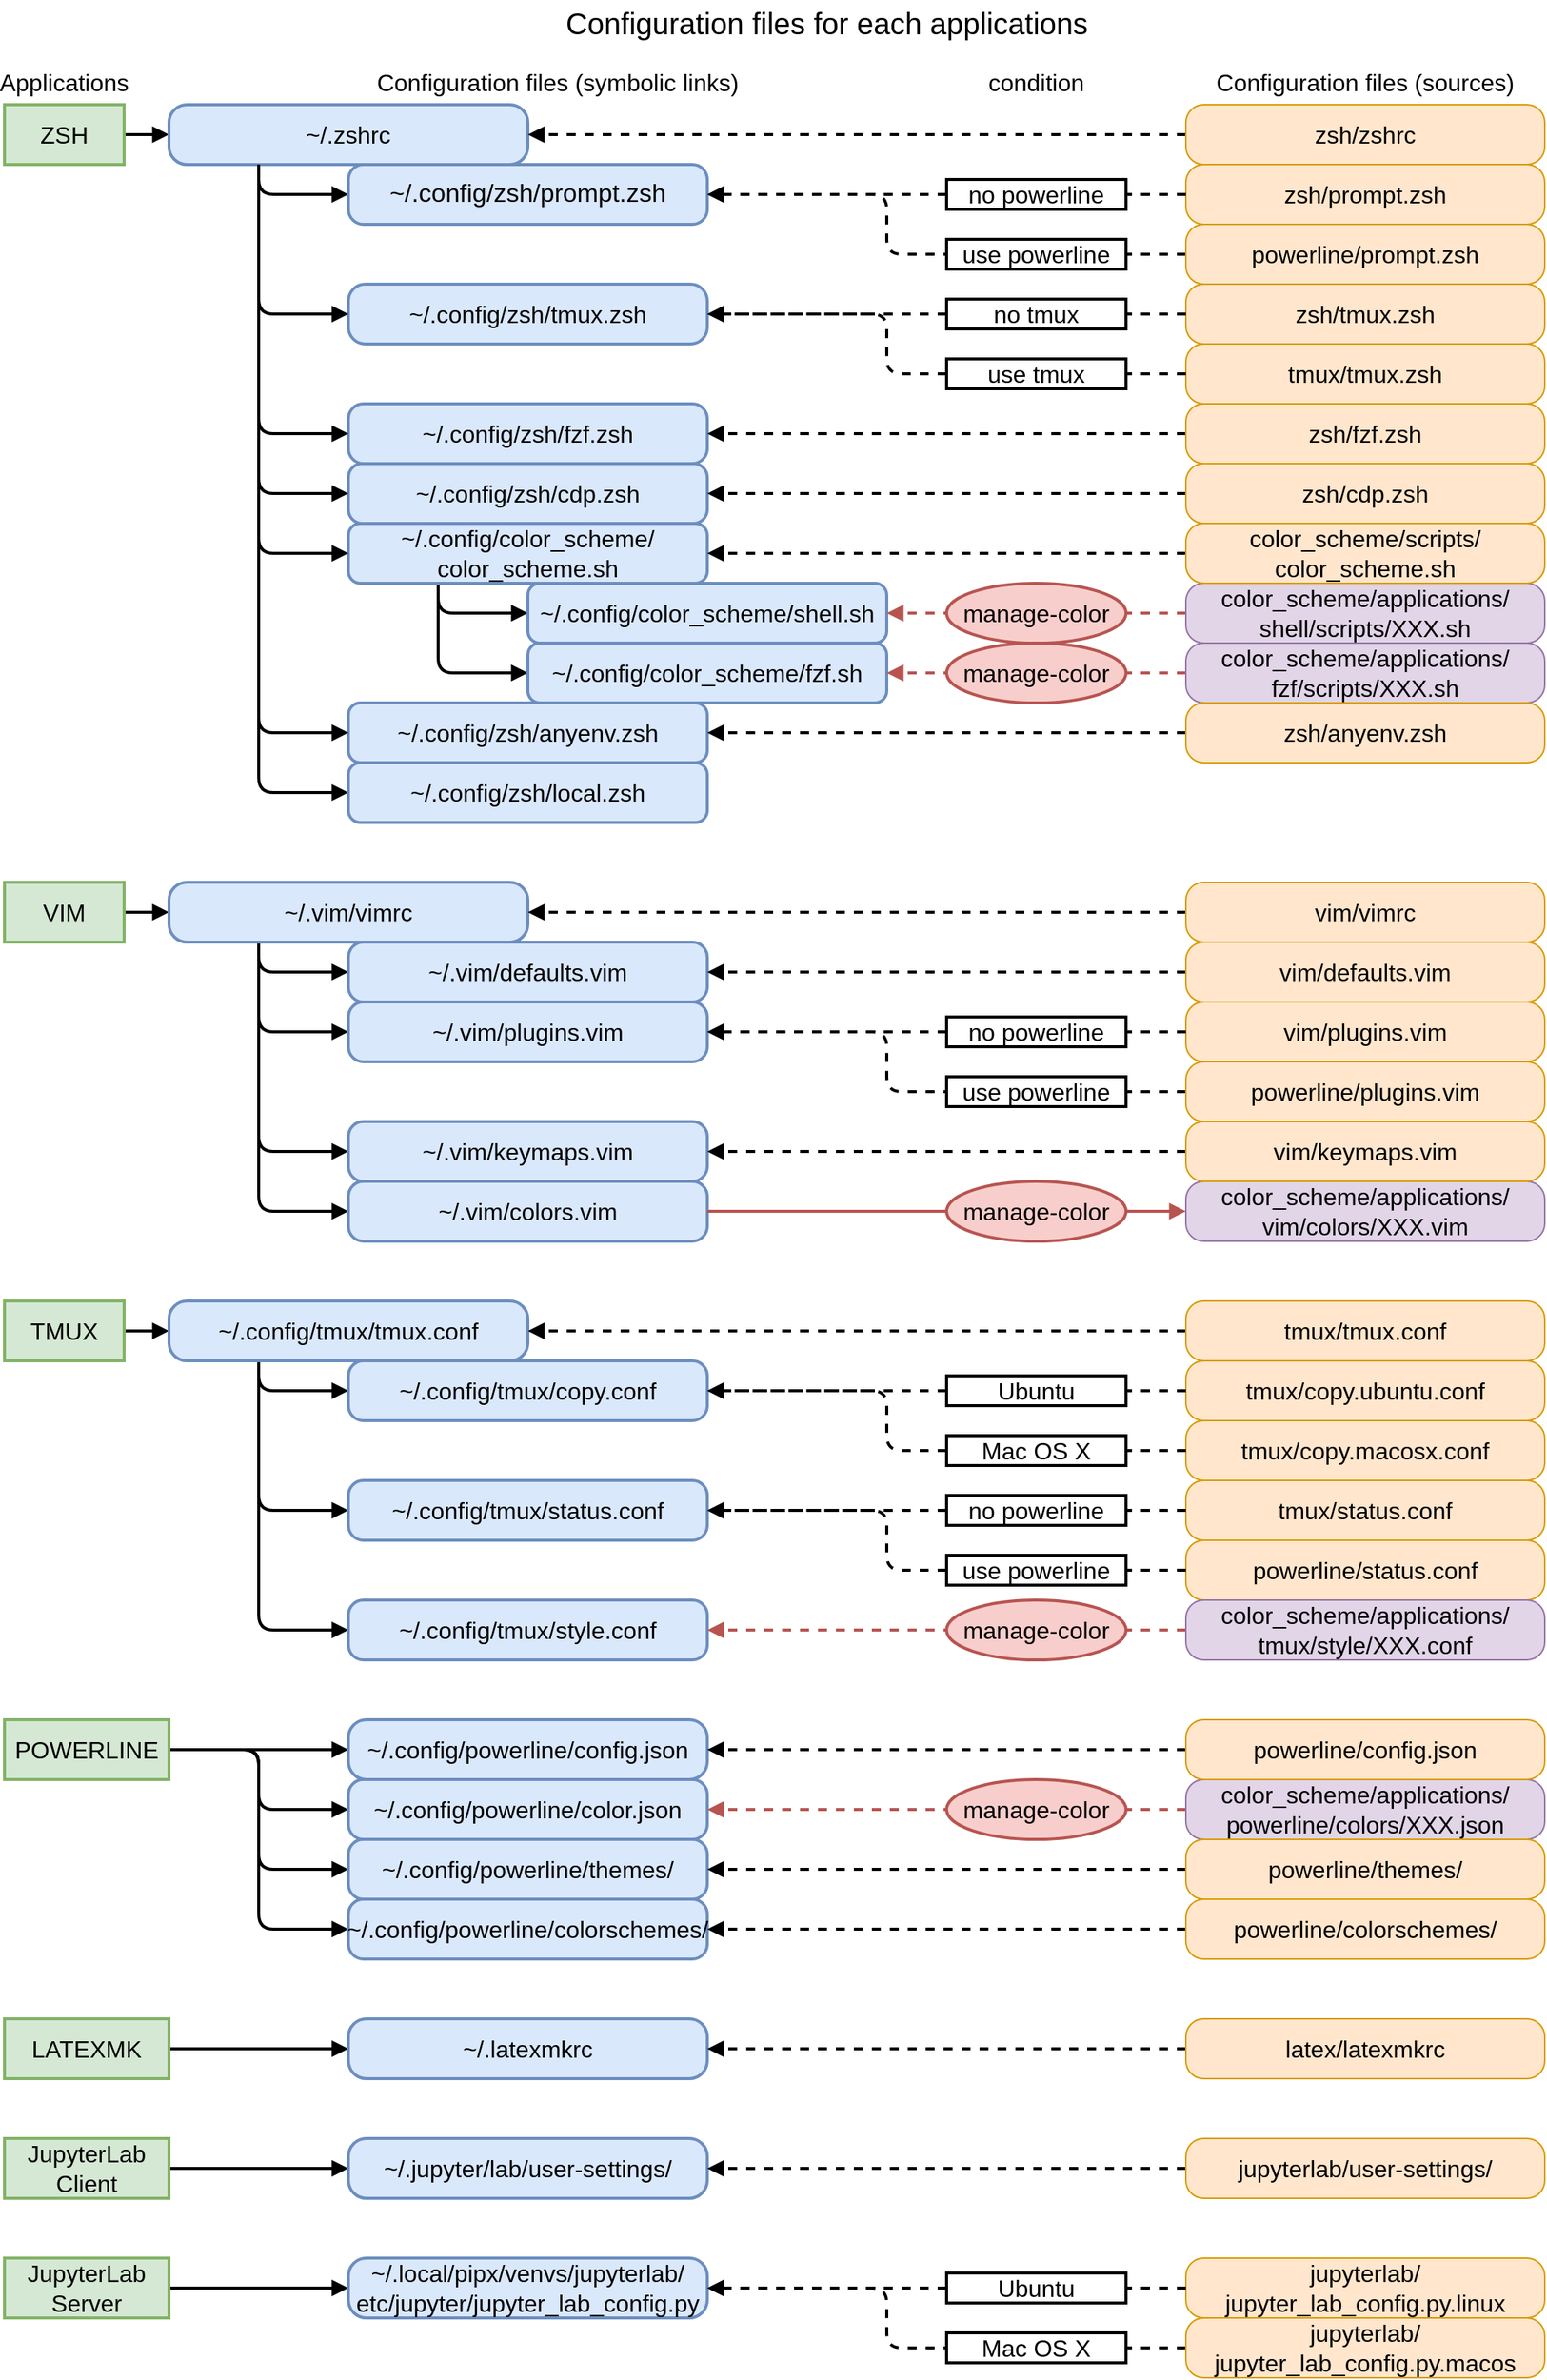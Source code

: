 <mxfile version="15.5.6" type="device"><diagram id="W8UUVqBCVU1PhLZmd4Tl" name="ページ1"><mxGraphModel dx="818" dy="563" grid="1" gridSize="10" guides="1" tooltips="1" connect="1" arrows="1" fold="1" page="1" pageScale="1" pageWidth="827" pageHeight="1169" math="0" shadow="0"><root><mxCell id="0"/><mxCell id="1" parent="0"/><mxCell id="Dofcgx1r0u2JZPhKdHxG-19" style="edgeStyle=orthogonalEdgeStyle;rounded=1;orthogonalLoop=1;jettySize=auto;html=1;exitX=1;exitY=0.5;exitDx=0;exitDy=0;entryX=0;entryY=0.5;entryDx=0;entryDy=0;endArrow=block;endFill=1;strokeWidth=2;" parent="1" source="Dofcgx1r0u2JZPhKdHxG-1" target="Dofcgx1r0u2JZPhKdHxG-2" edge="1"><mxGeometry relative="1" as="geometry"/></mxCell><mxCell id="Dofcgx1r0u2JZPhKdHxG-1" value="ZSH" style="rounded=0;whiteSpace=wrap;html=1;strokeWidth=2;fillColor=#d5e8d4;strokeColor=#82b366;fontSize=16;" parent="1" vertex="1"><mxGeometry x="10" y="80" width="80" height="40" as="geometry"/></mxCell><mxCell id="Dofcgx1r0u2JZPhKdHxG-11" style="edgeStyle=orthogonalEdgeStyle;rounded=1;orthogonalLoop=1;jettySize=auto;html=1;exitX=0.25;exitY=1;exitDx=0;exitDy=0;entryX=0;entryY=0.5;entryDx=0;entryDy=0;strokeWidth=2;endArrow=block;endFill=1;" parent="1" source="Dofcgx1r0u2JZPhKdHxG-2" target="Dofcgx1r0u2JZPhKdHxG-4" edge="1"><mxGeometry relative="1" as="geometry"/></mxCell><mxCell id="Dofcgx1r0u2JZPhKdHxG-137" style="edgeStyle=orthogonalEdgeStyle;rounded=1;orthogonalLoop=1;jettySize=auto;html=1;exitX=0.25;exitY=1;exitDx=0;exitDy=0;entryX=0;entryY=0.5;entryDx=0;entryDy=0;fontSize=16;endArrow=block;endFill=1;strokeWidth=2;" parent="1" source="Dofcgx1r0u2JZPhKdHxG-2" target="Dofcgx1r0u2JZPhKdHxG-136" edge="1"><mxGeometry relative="1" as="geometry"/></mxCell><mxCell id="Dofcgx1r0u2JZPhKdHxG-2" value="~/.zshrc" style="rounded=1;whiteSpace=wrap;html=1;arcSize=30;strokeWidth=2;fillColor=#dae8fc;strokeColor=#6c8ebf;fontSize=16;" parent="1" vertex="1"><mxGeometry x="120" y="80" width="240" height="40" as="geometry"/></mxCell><mxCell id="Dofcgx1r0u2JZPhKdHxG-3" value="Applications" style="text;html=1;strokeColor=none;fillColor=none;align=center;verticalAlign=middle;whiteSpace=wrap;rounded=0;fontSize=16;" parent="1" vertex="1"><mxGeometry x="10" y="50" width="80" height="30" as="geometry"/></mxCell><mxCell id="Dofcgx1r0u2JZPhKdHxG-4" value="~/.config/zsh/prompt.zsh" style="rounded=1;whiteSpace=wrap;html=1;arcSize=25;strokeWidth=2;fillColor=#dae8fc;strokeColor=#6c8ebf;fontSize=17;" parent="1" vertex="1"><mxGeometry x="240" y="120" width="240" height="40" as="geometry"/></mxCell><mxCell id="Dofcgx1r0u2JZPhKdHxG-5" value="~/.config/zsh/tmux.zsh" style="rounded=1;whiteSpace=wrap;html=1;arcSize=28;strokeWidth=2;fillColor=#dae8fc;strokeColor=#6c8ebf;fontSize=16;" parent="1" vertex="1"><mxGeometry x="240" y="200" width="240" height="40" as="geometry"/></mxCell><mxCell id="Dofcgx1r0u2JZPhKdHxG-6" value="~/.config/zsh/fzf.zsh" style="rounded=1;whiteSpace=wrap;html=1;arcSize=25;strokeWidth=2;fillColor=#dae8fc;strokeColor=#6c8ebf;fontSize=16;" parent="1" vertex="1"><mxGeometry x="240" y="280" width="240" height="40" as="geometry"/></mxCell><mxCell id="Dofcgx1r0u2JZPhKdHxG-7" value="~/.config/zsh/cdp.zsh" style="rounded=1;whiteSpace=wrap;html=1;arcSize=23;strokeWidth=2;fillColor=#dae8fc;strokeColor=#6c8ebf;fontSize=16;" parent="1" vertex="1"><mxGeometry x="240" y="320" width="240" height="40" as="geometry"/></mxCell><mxCell id="Dofcgx1r0u2JZPhKdHxG-8" value="~/.config/zsh/anyenv.zsh" style="rounded=1;whiteSpace=wrap;html=1;arcSize=20;strokeWidth=2;fillColor=#dae8fc;strokeColor=#6c8ebf;fontSize=16;" parent="1" vertex="1"><mxGeometry x="240" y="480" width="240" height="40" as="geometry"/></mxCell><mxCell id="Dofcgx1r0u2JZPhKdHxG-27" style="edgeStyle=orthogonalEdgeStyle;rounded=1;orthogonalLoop=1;jettySize=auto;html=1;exitX=0;exitY=0.5;exitDx=0;exitDy=0;entryX=1;entryY=0.5;entryDx=0;entryDy=0;fontSize=18;endArrow=block;endFill=1;strokeWidth=2;dashed=1;" parent="1" source="Dofcgx1r0u2JZPhKdHxG-9" target="Dofcgx1r0u2JZPhKdHxG-2" edge="1"><mxGeometry relative="1" as="geometry"/></mxCell><mxCell id="Dofcgx1r0u2JZPhKdHxG-9" value="zsh/zshrc" style="rounded=1;whiteSpace=wrap;html=1;arcSize=30;fillColor=#ffe6cc;strokeColor=#d79b00;fontSize=16;" parent="1" vertex="1"><mxGeometry x="800" y="80" width="240" height="40" as="geometry"/></mxCell><mxCell id="Dofcgx1r0u2JZPhKdHxG-24" style="edgeStyle=orthogonalEdgeStyle;rounded=1;orthogonalLoop=1;jettySize=auto;html=1;exitX=0.25;exitY=1;exitDx=0;exitDy=0;entryX=0;entryY=0.5;entryDx=0;entryDy=0;endArrow=block;endFill=1;strokeWidth=2;" parent="1" source="Dofcgx1r0u2JZPhKdHxG-10" target="Dofcgx1r0u2JZPhKdHxG-22" edge="1"><mxGeometry relative="1" as="geometry"/></mxCell><mxCell id="Dofcgx1r0u2JZPhKdHxG-25" style="edgeStyle=orthogonalEdgeStyle;rounded=1;orthogonalLoop=1;jettySize=auto;html=1;exitX=0.25;exitY=1;exitDx=0;exitDy=0;entryX=0;entryY=0.5;entryDx=0;entryDy=0;endArrow=block;endFill=1;strokeWidth=2;" parent="1" source="Dofcgx1r0u2JZPhKdHxG-10" target="Dofcgx1r0u2JZPhKdHxG-23" edge="1"><mxGeometry relative="1" as="geometry"/></mxCell><mxCell id="Dofcgx1r0u2JZPhKdHxG-10" value="~/.config/color_scheme/&lt;br&gt;color_scheme.sh" style="rounded=1;whiteSpace=wrap;html=1;arcSize=20;strokeWidth=2;fillColor=#dae8fc;strokeColor=#6c8ebf;fontSize=16;" parent="1" vertex="1"><mxGeometry x="240" y="360" width="240" height="40" as="geometry"/></mxCell><mxCell id="Dofcgx1r0u2JZPhKdHxG-12" style="edgeStyle=orthogonalEdgeStyle;rounded=1;orthogonalLoop=1;jettySize=auto;html=1;exitX=0.25;exitY=1;exitDx=0;exitDy=0;entryX=0;entryY=0.5;entryDx=0;entryDy=0;strokeWidth=2;endArrow=block;endFill=1;" parent="1" source="Dofcgx1r0u2JZPhKdHxG-2" target="Dofcgx1r0u2JZPhKdHxG-5" edge="1"><mxGeometry relative="1" as="geometry"><mxPoint x="250" y="130" as="sourcePoint"/><mxPoint x="330" y="150" as="targetPoint"/><Array as="points"><mxPoint x="180" y="220"/></Array></mxGeometry></mxCell><mxCell id="Dofcgx1r0u2JZPhKdHxG-13" style="edgeStyle=orthogonalEdgeStyle;rounded=1;orthogonalLoop=1;jettySize=auto;html=1;exitX=0.25;exitY=1;exitDx=0;exitDy=0;entryX=0;entryY=0.5;entryDx=0;entryDy=0;strokeWidth=2;endArrow=block;endFill=1;" parent="1" source="Dofcgx1r0u2JZPhKdHxG-2" target="Dofcgx1r0u2JZPhKdHxG-6" edge="1"><mxGeometry relative="1" as="geometry"><mxPoint x="250" y="130" as="sourcePoint"/><mxPoint x="330" y="190" as="targetPoint"/><Array as="points"><mxPoint x="180" y="300"/></Array></mxGeometry></mxCell><mxCell id="Dofcgx1r0u2JZPhKdHxG-14" style="edgeStyle=orthogonalEdgeStyle;rounded=1;orthogonalLoop=1;jettySize=auto;html=1;entryX=0;entryY=0.5;entryDx=0;entryDy=0;strokeWidth=2;endArrow=block;endFill=1;exitX=0.25;exitY=1;exitDx=0;exitDy=0;" parent="1" source="Dofcgx1r0u2JZPhKdHxG-2" target="Dofcgx1r0u2JZPhKdHxG-7" edge="1"><mxGeometry relative="1" as="geometry"><mxPoint x="200" y="120" as="sourcePoint"/><mxPoint x="330" y="230" as="targetPoint"/><Array as="points"><mxPoint x="180" y="340"/></Array></mxGeometry></mxCell><mxCell id="Dofcgx1r0u2JZPhKdHxG-15" style="edgeStyle=orthogonalEdgeStyle;rounded=1;orthogonalLoop=1;jettySize=auto;html=1;entryX=0;entryY=0.5;entryDx=0;entryDy=0;strokeWidth=2;endArrow=block;endFill=1;exitX=0.25;exitY=1;exitDx=0;exitDy=0;" parent="1" source="Dofcgx1r0u2JZPhKdHxG-2" target="Dofcgx1r0u2JZPhKdHxG-10" edge="1"><mxGeometry relative="1" as="geometry"><mxPoint x="250" y="130" as="sourcePoint"/><mxPoint x="330" y="270" as="targetPoint"/><Array as="points"><mxPoint x="180" y="380"/></Array></mxGeometry></mxCell><mxCell id="Dofcgx1r0u2JZPhKdHxG-16" style="edgeStyle=orthogonalEdgeStyle;rounded=1;orthogonalLoop=1;jettySize=auto;html=1;strokeWidth=2;endArrow=block;endFill=1;exitX=0.25;exitY=1;exitDx=0;exitDy=0;entryX=0;entryY=0.5;entryDx=0;entryDy=0;" parent="1" source="Dofcgx1r0u2JZPhKdHxG-2" target="Dofcgx1r0u2JZPhKdHxG-8" edge="1"><mxGeometry relative="1" as="geometry"><mxPoint x="250" y="130" as="sourcePoint"/><mxPoint x="300" y="340" as="targetPoint"/><Array as="points"><mxPoint x="180" y="500"/></Array></mxGeometry></mxCell><mxCell id="Dofcgx1r0u2JZPhKdHxG-20" value="Configuration files (symbolic links)" style="text;html=1;strokeColor=none;fillColor=none;align=center;verticalAlign=middle;whiteSpace=wrap;rounded=0;fontSize=16;" parent="1" vertex="1"><mxGeometry x="240" y="50" width="280" height="30" as="geometry"/></mxCell><mxCell id="Dofcgx1r0u2JZPhKdHxG-114" style="edgeStyle=orthogonalEdgeStyle;rounded=1;orthogonalLoop=1;jettySize=auto;html=1;exitX=1;exitY=0.5;exitDx=0;exitDy=0;entryX=0;entryY=0.5;entryDx=0;entryDy=0;fontSize=12;endArrow=block;endFill=1;strokeWidth=2;" parent="1" source="Dofcgx1r0u2JZPhKdHxG-21" target="Dofcgx1r0u2JZPhKdHxG-28" edge="1"><mxGeometry relative="1" as="geometry"/></mxCell><mxCell id="Dofcgx1r0u2JZPhKdHxG-21" value="VIM" style="rounded=0;whiteSpace=wrap;html=1;strokeWidth=2;fillColor=#d5e8d4;strokeColor=#82b366;fontSize=16;" parent="1" vertex="1"><mxGeometry x="10" y="600" width="80" height="40" as="geometry"/></mxCell><mxCell id="Dofcgx1r0u2JZPhKdHxG-22" value="~/.config/color_scheme/shell.sh" style="rounded=1;whiteSpace=wrap;html=1;arcSize=20;strokeWidth=2;fillColor=#dae8fc;strokeColor=#6c8ebf;fontSize=16;" parent="1" vertex="1"><mxGeometry x="360" y="400" width="240" height="40" as="geometry"/></mxCell><mxCell id="Dofcgx1r0u2JZPhKdHxG-23" value="~/.config/color_scheme/fzf.sh" style="rounded=1;whiteSpace=wrap;html=1;arcSize=20;strokeWidth=2;fillColor=#dae8fc;strokeColor=#6c8ebf;fontSize=16;" parent="1" vertex="1"><mxGeometry x="360" y="440" width="240" height="40" as="geometry"/></mxCell><mxCell id="Dofcgx1r0u2JZPhKdHxG-26" value="Configuration files for each applications" style="text;html=1;strokeColor=none;fillColor=none;align=center;verticalAlign=middle;whiteSpace=wrap;rounded=0;fontSize=20;" parent="1" vertex="1"><mxGeometry x="340" y="10" width="440" height="30" as="geometry"/></mxCell><mxCell id="Dofcgx1r0u2JZPhKdHxG-36" style="edgeStyle=orthogonalEdgeStyle;rounded=1;orthogonalLoop=1;jettySize=auto;html=1;exitX=0.25;exitY=1;exitDx=0;exitDy=0;entryX=0;entryY=0.5;entryDx=0;entryDy=0;fontSize=18;endArrow=block;endFill=1;strokeWidth=2;" parent="1" source="Dofcgx1r0u2JZPhKdHxG-28" target="Dofcgx1r0u2JZPhKdHxG-30" edge="1"><mxGeometry relative="1" as="geometry"/></mxCell><mxCell id="Dofcgx1r0u2JZPhKdHxG-37" style="edgeStyle=orthogonalEdgeStyle;rounded=1;orthogonalLoop=1;jettySize=auto;html=1;exitX=0.25;exitY=1;exitDx=0;exitDy=0;entryX=0;entryY=0.5;entryDx=0;entryDy=0;fontSize=18;endArrow=block;endFill=1;strokeWidth=2;" parent="1" source="Dofcgx1r0u2JZPhKdHxG-28" target="Dofcgx1r0u2JZPhKdHxG-31" edge="1"><mxGeometry relative="1" as="geometry"><Array as="points"><mxPoint x="180" y="700"/></Array></mxGeometry></mxCell><mxCell id="Dofcgx1r0u2JZPhKdHxG-38" style="edgeStyle=orthogonalEdgeStyle;rounded=1;orthogonalLoop=1;jettySize=auto;html=1;exitX=0.25;exitY=1;exitDx=0;exitDy=0;entryX=0;entryY=0.5;entryDx=0;entryDy=0;fontSize=18;endArrow=block;endFill=1;strokeWidth=2;" parent="1" source="Dofcgx1r0u2JZPhKdHxG-28" target="Dofcgx1r0u2JZPhKdHxG-32" edge="1"><mxGeometry relative="1" as="geometry"/></mxCell><mxCell id="Dofcgx1r0u2JZPhKdHxG-39" style="edgeStyle=orthogonalEdgeStyle;rounded=1;orthogonalLoop=1;jettySize=auto;html=1;exitX=0.25;exitY=1;exitDx=0;exitDy=0;entryX=0;entryY=0.5;entryDx=0;entryDy=0;fontSize=18;endArrow=block;endFill=1;strokeWidth=2;" parent="1" source="Dofcgx1r0u2JZPhKdHxG-28" target="Dofcgx1r0u2JZPhKdHxG-33" edge="1"><mxGeometry relative="1" as="geometry"/></mxCell><mxCell id="Dofcgx1r0u2JZPhKdHxG-28" value="~/.vim/vimrc" style="rounded=1;whiteSpace=wrap;html=1;arcSize=30;strokeWidth=2;fillColor=#dae8fc;strokeColor=#6c8ebf;fontSize=16;" parent="1" vertex="1"><mxGeometry x="120" y="600" width="240" height="40" as="geometry"/></mxCell><mxCell id="Dofcgx1r0u2JZPhKdHxG-30" value="~/.vim/defaults.vim" style="rounded=1;whiteSpace=wrap;html=1;arcSize=25;strokeWidth=2;fillColor=#dae8fc;strokeColor=#6c8ebf;fontSize=16;" parent="1" vertex="1"><mxGeometry x="240" y="640" width="240" height="40" as="geometry"/></mxCell><mxCell id="Dofcgx1r0u2JZPhKdHxG-31" value="~/.vim/plugins.vim" style="rounded=1;whiteSpace=wrap;html=1;arcSize=25;strokeWidth=2;fillColor=#dae8fc;strokeColor=#6c8ebf;fontSize=16;" parent="1" vertex="1"><mxGeometry x="240" y="680" width="240" height="40" as="geometry"/></mxCell><mxCell id="Dofcgx1r0u2JZPhKdHxG-32" value="~/.vim/keymaps.vim" style="rounded=1;whiteSpace=wrap;html=1;arcSize=25;strokeWidth=2;fillColor=#dae8fc;strokeColor=#6c8ebf;fontSize=16;" parent="1" vertex="1"><mxGeometry x="240" y="760" width="240" height="40" as="geometry"/></mxCell><mxCell id="Dofcgx1r0u2JZPhKdHxG-33" value="~/.vim/colors.vim" style="rounded=1;whiteSpace=wrap;html=1;arcSize=25;strokeWidth=2;fillColor=#dae8fc;strokeColor=#6c8ebf;fontSize=16;" parent="1" vertex="1"><mxGeometry x="240" y="800" width="240" height="40" as="geometry"/></mxCell><mxCell id="Dofcgx1r0u2JZPhKdHxG-67" style="edgeStyle=orthogonalEdgeStyle;rounded=1;orthogonalLoop=1;jettySize=auto;html=1;exitX=0;exitY=0.5;exitDx=0;exitDy=0;entryX=1;entryY=0.5;entryDx=0;entryDy=0;fontSize=12;endArrow=none;endFill=0;strokeWidth=2;fillColor=#f8cecc;strokeColor=#b85450;startArrow=block;startFill=1;" parent="1" source="Dofcgx1r0u2JZPhKdHxG-35" target="Dofcgx1r0u2JZPhKdHxG-33" edge="1"><mxGeometry relative="1" as="geometry"><mxPoint x="840" y="820" as="sourcePoint"/></mxGeometry></mxCell><mxCell id="Dofcgx1r0u2JZPhKdHxG-35" value="color_scheme/applications/&lt;br style=&quot;font-size: 16px;&quot;&gt;vim/colors/XXX.vim" style="rounded=1;whiteSpace=wrap;html=1;arcSize=30;fillColor=#e1d5e7;strokeColor=#9673a6;fontSize=16;" parent="1" vertex="1"><mxGeometry x="800" y="800" width="240" height="40" as="geometry"/></mxCell><mxCell id="Dofcgx1r0u2JZPhKdHxG-42" value="manage-color" style="ellipse;whiteSpace=wrap;html=1;fontSize=16;strokeWidth=2;fillColor=#f8cecc;strokeColor=#b85450;" parent="1" vertex="1"><mxGeometry x="640" y="800" width="120" height="40" as="geometry"/></mxCell><mxCell id="Dofcgx1r0u2JZPhKdHxG-63" style="edgeStyle=orthogonalEdgeStyle;rounded=1;orthogonalLoop=1;jettySize=auto;html=1;exitX=0;exitY=0.5;exitDx=0;exitDy=0;fontSize=12;endArrow=block;endFill=1;strokeWidth=2;dashed=1;fillColor=#f8cecc;strokeColor=#b85450;entryX=1;entryY=0.5;entryDx=0;entryDy=0;" parent="1" source="Dofcgx1r0u2JZPhKdHxG-43" target="Dofcgx1r0u2JZPhKdHxG-22" edge="1"><mxGeometry relative="1" as="geometry"><mxPoint x="620" y="440" as="targetPoint"/></mxGeometry></mxCell><mxCell id="Dofcgx1r0u2JZPhKdHxG-43" value="color_scheme/applications/&lt;br style=&quot;font-size: 16px;&quot;&gt;shell/scripts/XXX.sh" style="rounded=1;whiteSpace=wrap;html=1;arcSize=30;fillColor=#e1d5e7;strokeColor=#9673a6;fontSize=16;" parent="1" vertex="1"><mxGeometry x="800" y="400" width="240" height="40" as="geometry"/></mxCell><mxCell id="Dofcgx1r0u2JZPhKdHxG-64" style="edgeStyle=orthogonalEdgeStyle;rounded=1;orthogonalLoop=1;jettySize=auto;html=1;exitX=0;exitY=0.5;exitDx=0;exitDy=0;fontSize=12;endArrow=block;endFill=1;strokeWidth=2;dashed=1;fillColor=#f8cecc;strokeColor=#b85450;entryX=1;entryY=0.5;entryDx=0;entryDy=0;" parent="1" source="Dofcgx1r0u2JZPhKdHxG-44" target="Dofcgx1r0u2JZPhKdHxG-23" edge="1"><mxGeometry relative="1" as="geometry"><mxPoint x="610" y="470" as="targetPoint"/></mxGeometry></mxCell><mxCell id="Dofcgx1r0u2JZPhKdHxG-44" value="color_scheme/applications/&lt;br style=&quot;font-size: 16px;&quot;&gt;fzf/scripts/XXX.sh" style="rounded=1;whiteSpace=wrap;html=1;arcSize=30;fillColor=#e1d5e7;strokeColor=#9673a6;fontSize=16;" parent="1" vertex="1"><mxGeometry x="800" y="440" width="240" height="40" as="geometry"/></mxCell><mxCell id="Dofcgx1r0u2JZPhKdHxG-115" style="edgeStyle=orthogonalEdgeStyle;rounded=1;orthogonalLoop=1;jettySize=auto;html=1;exitX=1;exitY=0.5;exitDx=0;exitDy=0;entryX=0;entryY=0.5;entryDx=0;entryDy=0;fontSize=12;endArrow=block;endFill=1;strokeWidth=2;" parent="1" source="Dofcgx1r0u2JZPhKdHxG-45" target="Dofcgx1r0u2JZPhKdHxG-46" edge="1"><mxGeometry relative="1" as="geometry"/></mxCell><mxCell id="Dofcgx1r0u2JZPhKdHxG-45" value="TMUX" style="rounded=0;whiteSpace=wrap;html=1;strokeWidth=2;fillColor=#d5e8d4;strokeColor=#82b366;fontSize=16;" parent="1" vertex="1"><mxGeometry x="10" y="880" width="80" height="40" as="geometry"/></mxCell><mxCell id="Dofcgx1r0u2JZPhKdHxG-116" style="edgeStyle=orthogonalEdgeStyle;rounded=1;orthogonalLoop=1;jettySize=auto;html=1;exitX=0.25;exitY=1;exitDx=0;exitDy=0;entryX=0;entryY=0.5;entryDx=0;entryDy=0;fontSize=12;endArrow=block;endFill=1;strokeWidth=2;" parent="1" source="Dofcgx1r0u2JZPhKdHxG-46" target="Dofcgx1r0u2JZPhKdHxG-79" edge="1"><mxGeometry relative="1" as="geometry"/></mxCell><mxCell id="Dofcgx1r0u2JZPhKdHxG-117" style="edgeStyle=orthogonalEdgeStyle;rounded=1;orthogonalLoop=1;jettySize=auto;html=1;exitX=0.25;exitY=1;exitDx=0;exitDy=0;entryX=0;entryY=0.5;entryDx=0;entryDy=0;fontSize=12;endArrow=block;endFill=1;strokeWidth=2;" parent="1" source="Dofcgx1r0u2JZPhKdHxG-46" target="Dofcgx1r0u2JZPhKdHxG-80" edge="1"><mxGeometry relative="1" as="geometry"/></mxCell><mxCell id="Dofcgx1r0u2JZPhKdHxG-118" style="edgeStyle=orthogonalEdgeStyle;rounded=1;orthogonalLoop=1;jettySize=auto;html=1;exitX=0.25;exitY=1;exitDx=0;exitDy=0;entryX=0;entryY=0.5;entryDx=0;entryDy=0;fontSize=12;endArrow=block;endFill=1;strokeWidth=2;" parent="1" source="Dofcgx1r0u2JZPhKdHxG-46" target="Dofcgx1r0u2JZPhKdHxG-81" edge="1"><mxGeometry relative="1" as="geometry"/></mxCell><mxCell id="Dofcgx1r0u2JZPhKdHxG-46" value="~/.config/tmux/tmux.conf" style="rounded=1;whiteSpace=wrap;html=1;arcSize=30;strokeWidth=2;fillColor=#dae8fc;strokeColor=#6c8ebf;fontSize=16;" parent="1" vertex="1"><mxGeometry x="120" y="880" width="240" height="40" as="geometry"/></mxCell><mxCell id="Dofcgx1r0u2JZPhKdHxG-56" style="edgeStyle=orthogonalEdgeStyle;rounded=1;orthogonalLoop=1;jettySize=auto;html=1;exitX=0;exitY=0.5;exitDx=0;exitDy=0;entryX=1;entryY=0.5;entryDx=0;entryDy=0;fontSize=12;endArrow=block;endFill=1;strokeWidth=2;startArrow=none;dashed=1;" parent="1" source="Dofcgx1r0u2JZPhKdHxG-82" target="Dofcgx1r0u2JZPhKdHxG-4" edge="1"><mxGeometry relative="1" as="geometry"/></mxCell><mxCell id="Dofcgx1r0u2JZPhKdHxG-47" value="zsh/prompt.zsh" style="rounded=1;whiteSpace=wrap;html=1;arcSize=30;fillColor=#ffe6cc;strokeColor=#d79b00;fontSize=16;" parent="1" vertex="1"><mxGeometry x="800" y="120" width="240" height="40" as="geometry"/></mxCell><mxCell id="Dofcgx1r0u2JZPhKdHxG-57" style="edgeStyle=orthogonalEdgeStyle;rounded=1;orthogonalLoop=1;jettySize=auto;html=1;exitX=0;exitY=0.5;exitDx=0;exitDy=0;fontSize=12;endArrow=block;endFill=1;strokeWidth=2;dashed=1;startArrow=none;entryX=1;entryY=0.5;entryDx=0;entryDy=0;" parent="1" source="Dofcgx1r0u2JZPhKdHxG-48" target="Dofcgx1r0u2JZPhKdHxG-4" edge="1"><mxGeometry relative="1" as="geometry"><Array as="points"><mxPoint x="600" y="180"/><mxPoint x="600" y="140"/></Array></mxGeometry></mxCell><mxCell id="Dofcgx1r0u2JZPhKdHxG-48" value="powerline/prompt.zsh" style="rounded=1;whiteSpace=wrap;html=1;arcSize=30;fillColor=#ffe6cc;strokeColor=#d79b00;fontSize=16;" parent="1" vertex="1"><mxGeometry x="800" y="160" width="240" height="40" as="geometry"/></mxCell><mxCell id="Dofcgx1r0u2JZPhKdHxG-58" style="edgeStyle=orthogonalEdgeStyle;rounded=1;orthogonalLoop=1;jettySize=auto;html=1;exitX=0;exitY=0.5;exitDx=0;exitDy=0;entryX=1;entryY=0.5;entryDx=0;entryDy=0;fontSize=12;endArrow=block;endFill=1;strokeWidth=2;startArrow=none;dashed=1;" parent="1" source="Dofcgx1r0u2JZPhKdHxG-85" target="Dofcgx1r0u2JZPhKdHxG-5" edge="1"><mxGeometry relative="1" as="geometry"/></mxCell><mxCell id="Dofcgx1r0u2JZPhKdHxG-49" value="zsh/tmux.zsh" style="rounded=1;whiteSpace=wrap;html=1;arcSize=30;fillColor=#ffe6cc;strokeColor=#d79b00;fontSize=16;" parent="1" vertex="1"><mxGeometry x="800" y="200" width="240" height="40" as="geometry"/></mxCell><mxCell id="Dofcgx1r0u2JZPhKdHxG-59" style="edgeStyle=orthogonalEdgeStyle;rounded=1;orthogonalLoop=1;jettySize=auto;html=1;exitX=0;exitY=0.5;exitDx=0;exitDy=0;fontSize=12;endArrow=block;endFill=1;strokeWidth=2;startArrow=none;entryX=1;entryY=0.5;entryDx=0;entryDy=0;dashed=1;" parent="1" source="Dofcgx1r0u2JZPhKdHxG-87" target="Dofcgx1r0u2JZPhKdHxG-5" edge="1"><mxGeometry relative="1" as="geometry"><Array as="points"><mxPoint x="600" y="260"/><mxPoint x="600" y="220"/></Array></mxGeometry></mxCell><mxCell id="Dofcgx1r0u2JZPhKdHxG-50" value="tmux/tmux.zsh" style="rounded=1;whiteSpace=wrap;html=1;arcSize=30;fillColor=#ffe6cc;strokeColor=#d79b00;fontSize=16;" parent="1" vertex="1"><mxGeometry x="800" y="240" width="240" height="40" as="geometry"/></mxCell><mxCell id="Dofcgx1r0u2JZPhKdHxG-60" style="edgeStyle=orthogonalEdgeStyle;rounded=1;orthogonalLoop=1;jettySize=auto;html=1;exitX=0;exitY=0.5;exitDx=0;exitDy=0;entryX=1;entryY=0.5;entryDx=0;entryDy=0;fontSize=12;endArrow=block;endFill=1;strokeWidth=2;dashed=1;" parent="1" source="Dofcgx1r0u2JZPhKdHxG-51" target="Dofcgx1r0u2JZPhKdHxG-6" edge="1"><mxGeometry relative="1" as="geometry"/></mxCell><mxCell id="Dofcgx1r0u2JZPhKdHxG-51" value="zsh/fzf.zsh" style="rounded=1;whiteSpace=wrap;html=1;arcSize=30;fillColor=#ffe6cc;strokeColor=#d79b00;fontSize=16;" parent="1" vertex="1"><mxGeometry x="800" y="280" width="240" height="40" as="geometry"/></mxCell><mxCell id="Dofcgx1r0u2JZPhKdHxG-61" style="edgeStyle=orthogonalEdgeStyle;rounded=1;orthogonalLoop=1;jettySize=auto;html=1;exitX=0;exitY=0.5;exitDx=0;exitDy=0;entryX=1;entryY=0.5;entryDx=0;entryDy=0;fontSize=12;endArrow=block;endFill=1;strokeWidth=2;dashed=1;" parent="1" source="Dofcgx1r0u2JZPhKdHxG-54" target="Dofcgx1r0u2JZPhKdHxG-7" edge="1"><mxGeometry relative="1" as="geometry"/></mxCell><mxCell id="Dofcgx1r0u2JZPhKdHxG-54" value="zsh/cdp.zsh" style="rounded=1;whiteSpace=wrap;html=1;arcSize=30;fillColor=#ffe6cc;strokeColor=#d79b00;fontSize=16;" parent="1" vertex="1"><mxGeometry x="800" y="320" width="240" height="40" as="geometry"/></mxCell><mxCell id="Dofcgx1r0u2JZPhKdHxG-62" style="edgeStyle=orthogonalEdgeStyle;rounded=1;orthogonalLoop=1;jettySize=auto;html=1;exitX=0;exitY=0.5;exitDx=0;exitDy=0;fontSize=12;endArrow=block;endFill=1;strokeWidth=2;dashed=1;" parent="1" source="Dofcgx1r0u2JZPhKdHxG-55" target="Dofcgx1r0u2JZPhKdHxG-10" edge="1"><mxGeometry relative="1" as="geometry"/></mxCell><mxCell id="Dofcgx1r0u2JZPhKdHxG-55" value="color_scheme/scripts/&lt;br style=&quot;font-size: 16px;&quot;&gt;color_scheme.sh" style="rounded=1;whiteSpace=wrap;html=1;arcSize=30;fillColor=#ffe6cc;strokeColor=#d79b00;fontSize=16;" parent="1" vertex="1"><mxGeometry x="800" y="360" width="240" height="40" as="geometry"/></mxCell><mxCell id="Dofcgx1r0u2JZPhKdHxG-40" value="manage-color" style="ellipse;whiteSpace=wrap;html=1;fontSize=16;strokeWidth=2;fillColor=#f8cecc;strokeColor=#b85450;" parent="1" vertex="1"><mxGeometry x="640" y="400" width="120" height="40" as="geometry"/></mxCell><mxCell id="Dofcgx1r0u2JZPhKdHxG-41" value="manage-color" style="ellipse;whiteSpace=wrap;html=1;fontSize=16;strokeWidth=2;fillColor=#f8cecc;strokeColor=#b85450;" parent="1" vertex="1"><mxGeometry x="640" y="440" width="120" height="40" as="geometry"/></mxCell><mxCell id="Dofcgx1r0u2JZPhKdHxG-66" style="edgeStyle=orthogonalEdgeStyle;rounded=1;orthogonalLoop=1;jettySize=auto;html=1;exitX=0;exitY=0.5;exitDx=0;exitDy=0;entryX=1;entryY=0.5;entryDx=0;entryDy=0;fontSize=12;endArrow=block;endFill=1;strokeWidth=2;dashed=1;" parent="1" source="Dofcgx1r0u2JZPhKdHxG-65" target="Dofcgx1r0u2JZPhKdHxG-8" edge="1"><mxGeometry relative="1" as="geometry"/></mxCell><mxCell id="Dofcgx1r0u2JZPhKdHxG-65" value="zsh/anyenv.zsh" style="rounded=1;whiteSpace=wrap;html=1;arcSize=30;fillColor=#ffe6cc;strokeColor=#d79b00;fontSize=16;" parent="1" vertex="1"><mxGeometry x="800" y="480" width="240" height="40" as="geometry"/></mxCell><mxCell id="Dofcgx1r0u2JZPhKdHxG-74" style="edgeStyle=orthogonalEdgeStyle;rounded=1;orthogonalLoop=1;jettySize=auto;html=1;exitX=0;exitY=0.5;exitDx=0;exitDy=0;entryX=1;entryY=0.5;entryDx=0;entryDy=0;fontSize=12;endArrow=block;endFill=1;strokeWidth=2;dashed=1;" parent="1" source="Dofcgx1r0u2JZPhKdHxG-68" target="Dofcgx1r0u2JZPhKdHxG-30" edge="1"><mxGeometry relative="1" as="geometry"/></mxCell><mxCell id="Dofcgx1r0u2JZPhKdHxG-68" value="vim/defaults.vim" style="rounded=1;whiteSpace=wrap;html=1;arcSize=30;fillColor=#ffe6cc;strokeColor=#d79b00;fontSize=16;" parent="1" vertex="1"><mxGeometry x="800" y="640" width="240" height="40" as="geometry"/></mxCell><mxCell id="Dofcgx1r0u2JZPhKdHxG-73" style="edgeStyle=orthogonalEdgeStyle;rounded=1;orthogonalLoop=1;jettySize=auto;html=1;exitX=0;exitY=0.5;exitDx=0;exitDy=0;entryX=1;entryY=0.5;entryDx=0;entryDy=0;fontSize=12;endArrow=block;endFill=1;strokeWidth=2;dashed=1;" parent="1" source="Dofcgx1r0u2JZPhKdHxG-69" target="Dofcgx1r0u2JZPhKdHxG-28" edge="1"><mxGeometry relative="1" as="geometry"/></mxCell><mxCell id="Dofcgx1r0u2JZPhKdHxG-69" value="vim/vimrc" style="rounded=1;whiteSpace=wrap;html=1;arcSize=30;fillColor=#ffe6cc;strokeColor=#d79b00;fontSize=16;" parent="1" vertex="1"><mxGeometry x="800" y="600" width="240" height="40" as="geometry"/></mxCell><mxCell id="Dofcgx1r0u2JZPhKdHxG-75" style="edgeStyle=orthogonalEdgeStyle;rounded=1;orthogonalLoop=1;jettySize=auto;html=1;exitX=0;exitY=0.5;exitDx=0;exitDy=0;entryX=1;entryY=0.5;entryDx=0;entryDy=0;fontSize=12;endArrow=block;endFill=1;strokeWidth=2;startArrow=none;dashed=1;" parent="1" source="Dofcgx1r0u2JZPhKdHxG-89" target="Dofcgx1r0u2JZPhKdHxG-31" edge="1"><mxGeometry relative="1" as="geometry"/></mxCell><mxCell id="Dofcgx1r0u2JZPhKdHxG-70" value="vim/plugins.vim" style="rounded=1;whiteSpace=wrap;html=1;arcSize=30;fillColor=#ffe6cc;strokeColor=#d79b00;fontSize=16;" parent="1" vertex="1"><mxGeometry x="800" y="680" width="240" height="40" as="geometry"/></mxCell><mxCell id="Dofcgx1r0u2JZPhKdHxG-76" style="edgeStyle=orthogonalEdgeStyle;rounded=1;orthogonalLoop=1;jettySize=auto;html=1;exitX=0;exitY=0.5;exitDx=0;exitDy=0;fontSize=12;endArrow=block;endFill=1;strokeWidth=2;dashed=1;startArrow=none;entryX=1;entryY=0.5;entryDx=0;entryDy=0;" parent="1" source="Dofcgx1r0u2JZPhKdHxG-71" target="Dofcgx1r0u2JZPhKdHxG-31" edge="1"><mxGeometry relative="1" as="geometry"><Array as="points"><mxPoint x="600" y="740"/><mxPoint x="600" y="700"/></Array></mxGeometry></mxCell><mxCell id="Dofcgx1r0u2JZPhKdHxG-71" value="powerline/plugins.vim" style="rounded=1;whiteSpace=wrap;html=1;arcSize=30;fillColor=#ffe6cc;strokeColor=#d79b00;fontSize=16;" parent="1" vertex="1"><mxGeometry x="800" y="720" width="240" height="40" as="geometry"/></mxCell><mxCell id="Dofcgx1r0u2JZPhKdHxG-77" style="edgeStyle=orthogonalEdgeStyle;rounded=1;orthogonalLoop=1;jettySize=auto;html=1;exitX=0;exitY=0.5;exitDx=0;exitDy=0;entryX=1;entryY=0.5;entryDx=0;entryDy=0;fontSize=12;endArrow=block;endFill=1;strokeWidth=2;dashed=1;" parent="1" source="Dofcgx1r0u2JZPhKdHxG-72" target="Dofcgx1r0u2JZPhKdHxG-32" edge="1"><mxGeometry relative="1" as="geometry"/></mxCell><mxCell id="Dofcgx1r0u2JZPhKdHxG-72" value="vim/keymaps.vim" style="rounded=1;whiteSpace=wrap;html=1;arcSize=30;fillColor=#ffe6cc;strokeColor=#d79b00;fontSize=16;" parent="1" vertex="1"><mxGeometry x="800" y="760" width="240" height="40" as="geometry"/></mxCell><mxCell id="Dofcgx1r0u2JZPhKdHxG-79" value="~/.config/tmux/copy.conf" style="rounded=1;whiteSpace=wrap;html=1;arcSize=25;strokeWidth=2;fillColor=#dae8fc;strokeColor=#6c8ebf;fontSize=16;" parent="1" vertex="1"><mxGeometry x="240" y="920" width="240" height="40" as="geometry"/></mxCell><mxCell id="Dofcgx1r0u2JZPhKdHxG-80" value="~/.config/tmux/status.conf" style="rounded=1;whiteSpace=wrap;html=1;arcSize=25;strokeWidth=2;fillColor=#dae8fc;strokeColor=#6c8ebf;fontSize=16;" parent="1" vertex="1"><mxGeometry x="240" y="1000" width="240" height="40" as="geometry"/></mxCell><mxCell id="Dofcgx1r0u2JZPhKdHxG-81" value="~/.config/tmux/style.conf" style="rounded=1;whiteSpace=wrap;html=1;arcSize=25;strokeWidth=2;fillColor=#dae8fc;strokeColor=#6c8ebf;fontSize=16;" parent="1" vertex="1"><mxGeometry x="240" y="1080" width="240" height="40" as="geometry"/></mxCell><mxCell id="Dofcgx1r0u2JZPhKdHxG-82" value="no powerline" style="rounded=0;whiteSpace=wrap;html=1;fontSize=16;strokeWidth=2;" parent="1" vertex="1"><mxGeometry x="640" y="130" width="120" height="20" as="geometry"/></mxCell><mxCell id="Dofcgx1r0u2JZPhKdHxG-83" value="" style="edgeStyle=orthogonalEdgeStyle;rounded=1;orthogonalLoop=1;jettySize=auto;html=1;exitX=0;exitY=0.5;exitDx=0;exitDy=0;entryX=1;entryY=0.5;entryDx=0;entryDy=0;fontSize=12;endArrow=none;endFill=1;strokeWidth=2;dashed=1;" parent="1" source="Dofcgx1r0u2JZPhKdHxG-47" target="Dofcgx1r0u2JZPhKdHxG-82" edge="1"><mxGeometry relative="1" as="geometry"><mxPoint x="800" y="140" as="sourcePoint"/><mxPoint x="440" y="140" as="targetPoint"/></mxGeometry></mxCell><mxCell id="Dofcgx1r0u2JZPhKdHxG-85" value="no tmux" style="rounded=0;whiteSpace=wrap;html=1;fontSize=16;strokeWidth=2;" parent="1" vertex="1"><mxGeometry x="640" y="210" width="120" height="20" as="geometry"/></mxCell><mxCell id="Dofcgx1r0u2JZPhKdHxG-86" value="" style="edgeStyle=orthogonalEdgeStyle;rounded=1;orthogonalLoop=1;jettySize=auto;html=1;exitX=0;exitY=0.5;exitDx=0;exitDy=0;entryX=1;entryY=0.5;entryDx=0;entryDy=0;fontSize=12;endArrow=none;endFill=1;strokeWidth=2;dashed=1;" parent="1" source="Dofcgx1r0u2JZPhKdHxG-49" target="Dofcgx1r0u2JZPhKdHxG-85" edge="1"><mxGeometry relative="1" as="geometry"><mxPoint x="800" y="220" as="sourcePoint"/><mxPoint x="440" y="220" as="targetPoint"/></mxGeometry></mxCell><mxCell id="Dofcgx1r0u2JZPhKdHxG-87" value="use tmux" style="rounded=0;whiteSpace=wrap;html=1;fontSize=16;strokeWidth=2;" parent="1" vertex="1"><mxGeometry x="640" y="250" width="120" height="20" as="geometry"/></mxCell><mxCell id="Dofcgx1r0u2JZPhKdHxG-88" value="" style="edgeStyle=orthogonalEdgeStyle;rounded=1;orthogonalLoop=1;jettySize=auto;html=1;exitX=0;exitY=0.5;exitDx=0;exitDy=0;fontSize=12;endArrow=none;endFill=1;strokeWidth=2;dashed=1;" parent="1" source="Dofcgx1r0u2JZPhKdHxG-50" target="Dofcgx1r0u2JZPhKdHxG-87" edge="1"><mxGeometry relative="1" as="geometry"><mxPoint x="800" y="260" as="sourcePoint"/><mxPoint x="440" y="220" as="targetPoint"/></mxGeometry></mxCell><mxCell id="Dofcgx1r0u2JZPhKdHxG-89" value="no powerline" style="rounded=0;whiteSpace=wrap;html=1;fontSize=16;strokeWidth=2;" parent="1" vertex="1"><mxGeometry x="640" y="690" width="120" height="20" as="geometry"/></mxCell><mxCell id="Dofcgx1r0u2JZPhKdHxG-90" value="" style="edgeStyle=orthogonalEdgeStyle;rounded=1;orthogonalLoop=1;jettySize=auto;html=1;exitX=0;exitY=0.5;exitDx=0;exitDy=0;entryX=1;entryY=0.5;entryDx=0;entryDy=0;fontSize=12;endArrow=none;endFill=1;strokeWidth=2;dashed=1;" parent="1" source="Dofcgx1r0u2JZPhKdHxG-70" target="Dofcgx1r0u2JZPhKdHxG-89" edge="1"><mxGeometry relative="1" as="geometry"><mxPoint x="800" y="700" as="sourcePoint"/><mxPoint x="440" y="700" as="targetPoint"/></mxGeometry></mxCell><mxCell id="Dofcgx1r0u2JZPhKdHxG-98" style="edgeStyle=orthogonalEdgeStyle;rounded=1;orthogonalLoop=1;jettySize=auto;html=1;exitX=0;exitY=0.5;exitDx=0;exitDy=0;entryX=1;entryY=0.5;entryDx=0;entryDy=0;fontSize=16;endArrow=block;endFill=1;strokeWidth=2;dashed=1;" parent="1" source="Dofcgx1r0u2JZPhKdHxG-92" target="Dofcgx1r0u2JZPhKdHxG-46" edge="1"><mxGeometry relative="1" as="geometry"/></mxCell><mxCell id="Dofcgx1r0u2JZPhKdHxG-92" value="tmux/tmux.conf" style="rounded=1;whiteSpace=wrap;html=1;arcSize=30;fillColor=#ffe6cc;strokeColor=#d79b00;fontSize=16;" parent="1" vertex="1"><mxGeometry x="800" y="880" width="240" height="40" as="geometry"/></mxCell><mxCell id="Dofcgx1r0u2JZPhKdHxG-99" style="edgeStyle=orthogonalEdgeStyle;rounded=1;orthogonalLoop=1;jettySize=auto;html=1;exitX=0;exitY=0.5;exitDx=0;exitDy=0;fontSize=16;endArrow=block;endFill=1;strokeWidth=2;startArrow=none;dashed=1;" parent="1" source="Dofcgx1r0u2JZPhKdHxG-108" target="Dofcgx1r0u2JZPhKdHxG-79" edge="1"><mxGeometry relative="1" as="geometry"/></mxCell><mxCell id="Dofcgx1r0u2JZPhKdHxG-93" value="tmux/copy.ubuntu.conf" style="rounded=1;whiteSpace=wrap;html=1;arcSize=30;fillColor=#ffe6cc;strokeColor=#d79b00;fontSize=16;" parent="1" vertex="1"><mxGeometry x="800" y="920" width="240" height="40" as="geometry"/></mxCell><mxCell id="Dofcgx1r0u2JZPhKdHxG-100" style="edgeStyle=orthogonalEdgeStyle;rounded=1;orthogonalLoop=1;jettySize=auto;html=1;exitX=0;exitY=0.5;exitDx=0;exitDy=0;fontSize=16;endArrow=block;endFill=1;strokeWidth=2;startArrow=none;entryX=1;entryY=0.5;entryDx=0;entryDy=0;dashed=1;" parent="1" source="Dofcgx1r0u2JZPhKdHxG-110" target="Dofcgx1r0u2JZPhKdHxG-79" edge="1"><mxGeometry relative="1" as="geometry"><Array as="points"><mxPoint x="600" y="980"/><mxPoint x="600" y="940"/></Array></mxGeometry></mxCell><mxCell id="Dofcgx1r0u2JZPhKdHxG-94" value="tmux/copy.macosx.conf" style="rounded=1;whiteSpace=wrap;html=1;arcSize=30;fillColor=#ffe6cc;strokeColor=#d79b00;fontSize=16;" parent="1" vertex="1"><mxGeometry x="800" y="960" width="240" height="40" as="geometry"/></mxCell><mxCell id="Dofcgx1r0u2JZPhKdHxG-101" style="edgeStyle=orthogonalEdgeStyle;rounded=1;orthogonalLoop=1;jettySize=auto;html=1;exitX=0;exitY=0.5;exitDx=0;exitDy=0;entryX=1;entryY=0.5;entryDx=0;entryDy=0;fontSize=16;endArrow=block;endFill=1;strokeWidth=2;dashed=1;startArrow=none;" parent="1" source="Dofcgx1r0u2JZPhKdHxG-105" target="Dofcgx1r0u2JZPhKdHxG-80" edge="1"><mxGeometry relative="1" as="geometry"/></mxCell><mxCell id="Dofcgx1r0u2JZPhKdHxG-95" value="tmux/status.conf" style="rounded=1;whiteSpace=wrap;html=1;arcSize=30;fillColor=#ffe6cc;strokeColor=#d79b00;fontSize=16;" parent="1" vertex="1"><mxGeometry x="800" y="1000" width="240" height="40" as="geometry"/></mxCell><mxCell id="Dofcgx1r0u2JZPhKdHxG-102" style="edgeStyle=orthogonalEdgeStyle;rounded=1;orthogonalLoop=1;jettySize=auto;html=1;exitX=0;exitY=0.5;exitDx=0;exitDy=0;fontSize=16;endArrow=block;endFill=1;strokeWidth=2;startArrow=none;entryX=1;entryY=0.5;entryDx=0;entryDy=0;dashed=1;" parent="1" source="Dofcgx1r0u2JZPhKdHxG-106" target="Dofcgx1r0u2JZPhKdHxG-80" edge="1"><mxGeometry relative="1" as="geometry"><Array as="points"><mxPoint x="600" y="1060"/><mxPoint x="600" y="1020"/></Array></mxGeometry></mxCell><mxCell id="Dofcgx1r0u2JZPhKdHxG-96" value="powerline/status.conf" style="rounded=1;whiteSpace=wrap;html=1;arcSize=30;fillColor=#ffe6cc;strokeColor=#d79b00;fontSize=16;" parent="1" vertex="1"><mxGeometry x="800" y="1040" width="240" height="40" as="geometry"/></mxCell><mxCell id="Dofcgx1r0u2JZPhKdHxG-103" style="edgeStyle=orthogonalEdgeStyle;rounded=1;orthogonalLoop=1;jettySize=auto;html=1;exitX=0;exitY=0.5;exitDx=0;exitDy=0;entryX=1;entryY=0.5;entryDx=0;entryDy=0;fontSize=16;endArrow=block;endFill=1;strokeWidth=2;dashed=1;fillColor=#f8cecc;strokeColor=#b85450;" parent="1" source="Dofcgx1r0u2JZPhKdHxG-97" target="Dofcgx1r0u2JZPhKdHxG-81" edge="1"><mxGeometry relative="1" as="geometry"/></mxCell><mxCell id="Dofcgx1r0u2JZPhKdHxG-97" value="color_scheme/applications/&lt;br style=&quot;font-size: 16px;&quot;&gt;tmux/style/XXX.conf" style="rounded=1;whiteSpace=wrap;html=1;arcSize=30;fillColor=#e1d5e7;strokeColor=#9673a6;fontSize=16;" parent="1" vertex="1"><mxGeometry x="800" y="1080" width="240" height="40" as="geometry"/></mxCell><mxCell id="Dofcgx1r0u2JZPhKdHxG-104" value="manage-color" style="ellipse;whiteSpace=wrap;html=1;fontSize=16;strokeWidth=2;fillColor=#f8cecc;strokeColor=#b85450;" parent="1" vertex="1"><mxGeometry x="640" y="1080" width="120" height="40" as="geometry"/></mxCell><mxCell id="Dofcgx1r0u2JZPhKdHxG-106" value="use powerline" style="rounded=0;whiteSpace=wrap;html=1;fontSize=16;strokeWidth=2;" parent="1" vertex="1"><mxGeometry x="640" y="1050" width="120" height="20" as="geometry"/></mxCell><mxCell id="Dofcgx1r0u2JZPhKdHxG-107" value="" style="edgeStyle=orthogonalEdgeStyle;rounded=1;orthogonalLoop=1;jettySize=auto;html=1;exitX=0;exitY=0.5;exitDx=0;exitDy=0;fontSize=16;endArrow=none;endFill=1;strokeWidth=2;dashed=1;" parent="1" source="Dofcgx1r0u2JZPhKdHxG-96" target="Dofcgx1r0u2JZPhKdHxG-106" edge="1"><mxGeometry relative="1" as="geometry"><mxPoint x="800" y="1060" as="sourcePoint"/><mxPoint x="440" y="1020" as="targetPoint"/></mxGeometry></mxCell><mxCell id="Dofcgx1r0u2JZPhKdHxG-108" value="Ubuntu" style="rounded=0;whiteSpace=wrap;html=1;fontSize=16;strokeWidth=2;" parent="1" vertex="1"><mxGeometry x="640" y="930" width="120" height="20" as="geometry"/></mxCell><mxCell id="Dofcgx1r0u2JZPhKdHxG-109" value="" style="edgeStyle=orthogonalEdgeStyle;rounded=1;orthogonalLoop=1;jettySize=auto;html=1;exitX=0;exitY=0.5;exitDx=0;exitDy=0;fontSize=16;endArrow=none;endFill=1;strokeWidth=2;dashed=1;" parent="1" source="Dofcgx1r0u2JZPhKdHxG-93" target="Dofcgx1r0u2JZPhKdHxG-108" edge="1"><mxGeometry relative="1" as="geometry"><mxPoint x="800" y="940" as="sourcePoint"/><mxPoint x="440" y="940" as="targetPoint"/></mxGeometry></mxCell><mxCell id="Dofcgx1r0u2JZPhKdHxG-110" value="Mac OS X" style="rounded=0;whiteSpace=wrap;html=1;fontSize=16;strokeWidth=2;" parent="1" vertex="1"><mxGeometry x="640" y="970" width="120" height="20" as="geometry"/></mxCell><mxCell id="Dofcgx1r0u2JZPhKdHxG-111" value="" style="edgeStyle=orthogonalEdgeStyle;rounded=1;orthogonalLoop=1;jettySize=auto;html=1;exitX=0;exitY=0.5;exitDx=0;exitDy=0;fontSize=16;endArrow=none;endFill=1;strokeWidth=2;dashed=1;" parent="1" source="Dofcgx1r0u2JZPhKdHxG-94" target="Dofcgx1r0u2JZPhKdHxG-110" edge="1"><mxGeometry relative="1" as="geometry"><mxPoint x="800" y="980" as="sourcePoint"/><mxPoint x="440" y="940" as="targetPoint"/></mxGeometry></mxCell><mxCell id="Dofcgx1r0u2JZPhKdHxG-112" value="Configuration files (sources)" style="text;html=1;strokeColor=none;fillColor=none;align=center;verticalAlign=middle;whiteSpace=wrap;rounded=0;fontSize=16;" parent="1" vertex="1"><mxGeometry x="800" y="50" width="240" height="30" as="geometry"/></mxCell><mxCell id="Dofcgx1r0u2JZPhKdHxG-125" style="edgeStyle=orthogonalEdgeStyle;rounded=1;orthogonalLoop=1;jettySize=auto;html=1;exitX=1;exitY=0.5;exitDx=0;exitDy=0;entryX=0;entryY=0.5;entryDx=0;entryDy=0;fontSize=12;endArrow=block;endFill=1;strokeWidth=2;" parent="1" source="Dofcgx1r0u2JZPhKdHxG-113" target="Dofcgx1r0u2JZPhKdHxG-119" edge="1"><mxGeometry relative="1" as="geometry"/></mxCell><mxCell id="Dofcgx1r0u2JZPhKdHxG-126" style="edgeStyle=orthogonalEdgeStyle;rounded=1;orthogonalLoop=1;jettySize=auto;html=1;exitX=1;exitY=0.5;exitDx=0;exitDy=0;entryX=0;entryY=0.5;entryDx=0;entryDy=0;fontSize=12;endArrow=block;endFill=1;strokeWidth=2;" parent="1" source="Dofcgx1r0u2JZPhKdHxG-113" target="Dofcgx1r0u2JZPhKdHxG-120" edge="1"><mxGeometry relative="1" as="geometry"/></mxCell><mxCell id="Dofcgx1r0u2JZPhKdHxG-127" style="edgeStyle=orthogonalEdgeStyle;rounded=1;orthogonalLoop=1;jettySize=auto;html=1;exitX=1;exitY=0.5;exitDx=0;exitDy=0;entryX=0;entryY=0.5;entryDx=0;entryDy=0;fontSize=12;endArrow=block;endFill=1;strokeWidth=2;" parent="1" source="Dofcgx1r0u2JZPhKdHxG-113" target="Dofcgx1r0u2JZPhKdHxG-123" edge="1"><mxGeometry relative="1" as="geometry"/></mxCell><mxCell id="Dofcgx1r0u2JZPhKdHxG-128" style="edgeStyle=orthogonalEdgeStyle;rounded=1;orthogonalLoop=1;jettySize=auto;html=1;exitX=1;exitY=0.5;exitDx=0;exitDy=0;entryX=0;entryY=0.5;entryDx=0;entryDy=0;fontSize=12;endArrow=block;endFill=1;strokeWidth=2;" parent="1" source="Dofcgx1r0u2JZPhKdHxG-113" target="Dofcgx1r0u2JZPhKdHxG-124" edge="1"><mxGeometry relative="1" as="geometry"/></mxCell><mxCell id="Dofcgx1r0u2JZPhKdHxG-113" value="POWERLINE" style="rounded=0;whiteSpace=wrap;html=1;strokeWidth=2;fillColor=#d5e8d4;strokeColor=#82b366;fontSize=16;" parent="1" vertex="1"><mxGeometry x="10" y="1160" width="110" height="40" as="geometry"/></mxCell><mxCell id="Dofcgx1r0u2JZPhKdHxG-119" value="~/.config/powerline/config.json" style="rounded=1;whiteSpace=wrap;html=1;arcSize=30;strokeWidth=2;fillColor=#dae8fc;strokeColor=#6c8ebf;fontSize=16;" parent="1" vertex="1"><mxGeometry x="240" y="1160" width="240" height="40" as="geometry"/></mxCell><mxCell id="Dofcgx1r0u2JZPhKdHxG-120" value="~/.config/powerline/color.json" style="rounded=1;whiteSpace=wrap;html=1;arcSize=25;strokeWidth=2;fillColor=#dae8fc;strokeColor=#6c8ebf;fontSize=16;" parent="1" vertex="1"><mxGeometry x="240" y="1200" width="240" height="40" as="geometry"/></mxCell><mxCell id="Dofcgx1r0u2JZPhKdHxG-133" style="edgeStyle=orthogonalEdgeStyle;rounded=1;orthogonalLoop=1;jettySize=auto;html=1;exitX=0;exitY=0.5;exitDx=0;exitDy=0;entryX=1;entryY=0.5;entryDx=0;entryDy=0;fontSize=12;endArrow=block;endFill=1;strokeWidth=2;dashed=1;fillColor=#f8cecc;strokeColor=#b85450;" parent="1" source="Dofcgx1r0u2JZPhKdHxG-122" target="Dofcgx1r0u2JZPhKdHxG-120" edge="1"><mxGeometry relative="1" as="geometry"/></mxCell><mxCell id="Dofcgx1r0u2JZPhKdHxG-122" value="color_scheme/applications/&lt;br style=&quot;font-size: 16px&quot;&gt;powerline/colors/XXX.json" style="rounded=1;whiteSpace=wrap;html=1;arcSize=30;fillColor=#e1d5e7;strokeColor=#9673a6;fontSize=16;" parent="1" vertex="1"><mxGeometry x="800" y="1200" width="240" height="40" as="geometry"/></mxCell><mxCell id="Dofcgx1r0u2JZPhKdHxG-123" value="~/.config/powerline/themes/" style="rounded=1;whiteSpace=wrap;html=1;arcSize=25;strokeWidth=2;fillColor=#dae8fc;strokeColor=#6c8ebf;fontSize=16;" parent="1" vertex="1"><mxGeometry x="240" y="1240" width="240" height="40" as="geometry"/></mxCell><mxCell id="Dofcgx1r0u2JZPhKdHxG-124" value="~/.config/powerline/colorschemes/" style="rounded=1;whiteSpace=wrap;html=1;arcSize=25;strokeWidth=2;fillColor=#dae8fc;strokeColor=#6c8ebf;fontSize=16;" parent="1" vertex="1"><mxGeometry x="240" y="1280" width="240" height="40" as="geometry"/></mxCell><mxCell id="Dofcgx1r0u2JZPhKdHxG-132" style="edgeStyle=orthogonalEdgeStyle;rounded=1;orthogonalLoop=1;jettySize=auto;html=1;exitX=0;exitY=0.5;exitDx=0;exitDy=0;entryX=1;entryY=0.5;entryDx=0;entryDy=0;fontSize=12;endArrow=block;endFill=1;strokeWidth=2;dashed=1;" parent="1" source="Dofcgx1r0u2JZPhKdHxG-129" target="Dofcgx1r0u2JZPhKdHxG-119" edge="1"><mxGeometry relative="1" as="geometry"/></mxCell><mxCell id="Dofcgx1r0u2JZPhKdHxG-129" value="powerline/config.json" style="rounded=1;whiteSpace=wrap;html=1;arcSize=30;fillColor=#ffe6cc;strokeColor=#d79b00;fontSize=16;" parent="1" vertex="1"><mxGeometry x="800" y="1160" width="240" height="40" as="geometry"/></mxCell><mxCell id="Dofcgx1r0u2JZPhKdHxG-134" style="edgeStyle=orthogonalEdgeStyle;rounded=1;orthogonalLoop=1;jettySize=auto;html=1;exitX=0;exitY=0.5;exitDx=0;exitDy=0;entryX=1;entryY=0.5;entryDx=0;entryDy=0;fontSize=12;endArrow=block;endFill=1;strokeWidth=2;dashed=1;" parent="1" source="Dofcgx1r0u2JZPhKdHxG-130" target="Dofcgx1r0u2JZPhKdHxG-123" edge="1"><mxGeometry relative="1" as="geometry"/></mxCell><mxCell id="Dofcgx1r0u2JZPhKdHxG-130" value="powerline/themes/" style="rounded=1;whiteSpace=wrap;html=1;arcSize=30;fillColor=#ffe6cc;strokeColor=#d79b00;fontSize=16;" parent="1" vertex="1"><mxGeometry x="800" y="1240" width="240" height="40" as="geometry"/></mxCell><mxCell id="Dofcgx1r0u2JZPhKdHxG-135" style="edgeStyle=orthogonalEdgeStyle;rounded=1;orthogonalLoop=1;jettySize=auto;html=1;exitX=0;exitY=0.5;exitDx=0;exitDy=0;entryX=1;entryY=0.5;entryDx=0;entryDy=0;fontSize=12;endArrow=block;endFill=1;strokeWidth=2;dashed=1;" parent="1" source="Dofcgx1r0u2JZPhKdHxG-131" target="Dofcgx1r0u2JZPhKdHxG-124" edge="1"><mxGeometry relative="1" as="geometry"/></mxCell><mxCell id="Dofcgx1r0u2JZPhKdHxG-131" value="powerline/colorschemes/" style="rounded=1;whiteSpace=wrap;html=1;arcSize=30;fillColor=#ffe6cc;strokeColor=#d79b00;fontSize=16;" parent="1" vertex="1"><mxGeometry x="800" y="1280" width="240" height="40" as="geometry"/></mxCell><mxCell id="Dofcgx1r0u2JZPhKdHxG-121" value="manage-color" style="ellipse;whiteSpace=wrap;html=1;fontSize=16;strokeWidth=2;fillColor=#f8cecc;strokeColor=#b85450;" parent="1" vertex="1"><mxGeometry x="640" y="1200" width="120" height="40" as="geometry"/></mxCell><mxCell id="Dofcgx1r0u2JZPhKdHxG-136" value="~/.config/zsh/local.zsh" style="rounded=1;whiteSpace=wrap;html=1;arcSize=20;strokeWidth=2;fillColor=#dae8fc;strokeColor=#6c8ebf;fontSize=16;" parent="1" vertex="1"><mxGeometry x="240" y="520" width="240" height="40" as="geometry"/></mxCell><mxCell id="Dofcgx1r0u2JZPhKdHxG-91" value="use powerline" style="rounded=0;whiteSpace=wrap;html=1;fontSize=16;strokeWidth=2;" parent="1" vertex="1"><mxGeometry x="640" y="730" width="120" height="20" as="geometry"/></mxCell><mxCell id="Dofcgx1r0u2JZPhKdHxG-84" value="use powerline" style="rounded=0;whiteSpace=wrap;html=1;fontSize=16;strokeWidth=2;" parent="1" vertex="1"><mxGeometry x="640" y="170" width="120" height="20" as="geometry"/></mxCell><mxCell id="Dofcgx1r0u2JZPhKdHxG-105" value="no powerline" style="rounded=0;whiteSpace=wrap;html=1;fontSize=16;strokeWidth=2;" parent="1" vertex="1"><mxGeometry x="640" y="1010" width="120" height="20" as="geometry"/></mxCell><mxCell id="iaPuXKM1XSlaUmjc5Sun-4" value="" style="edgeStyle=orthogonalEdgeStyle;rounded=1;orthogonalLoop=1;jettySize=auto;html=1;exitX=0;exitY=0.5;exitDx=0;exitDy=0;entryX=1;entryY=0.5;entryDx=0;entryDy=0;fontSize=16;endArrow=none;endFill=1;strokeWidth=2;dashed=1;" parent="1" source="Dofcgx1r0u2JZPhKdHxG-95" target="Dofcgx1r0u2JZPhKdHxG-105" edge="1"><mxGeometry relative="1" as="geometry"><mxPoint x="800" y="1020" as="sourcePoint"/><mxPoint x="480" y="1020" as="targetPoint"/></mxGeometry></mxCell><mxCell id="iaPuXKM1XSlaUmjc5Sun-6" value="condition" style="text;html=1;strokeColor=none;fillColor=none;align=center;verticalAlign=middle;whiteSpace=wrap;rounded=0;fontSize=16;" parent="1" vertex="1"><mxGeometry x="650" y="50" width="100" height="30" as="geometry"/></mxCell><mxCell id="bdTRjim4bPq0oa4CW0TJ-3" style="edgeStyle=orthogonalEdgeStyle;rounded=0;orthogonalLoop=1;jettySize=auto;html=1;exitX=1;exitY=0.5;exitDx=0;exitDy=0;strokeWidth=2;endArrow=block;endFill=1;" edge="1" parent="1" source="bdTRjim4bPq0oa4CW0TJ-1" target="bdTRjim4bPq0oa4CW0TJ-2"><mxGeometry relative="1" as="geometry"/></mxCell><mxCell id="bdTRjim4bPq0oa4CW0TJ-1" value="LATEXMK" style="rounded=0;whiteSpace=wrap;html=1;strokeWidth=2;fillColor=#d5e8d4;strokeColor=#82b366;fontSize=16;" vertex="1" parent="1"><mxGeometry x="10" y="1360" width="110" height="40" as="geometry"/></mxCell><mxCell id="bdTRjim4bPq0oa4CW0TJ-2" value="~/.latexmkrc" style="rounded=1;whiteSpace=wrap;html=1;arcSize=30;strokeWidth=2;fillColor=#dae8fc;strokeColor=#6c8ebf;fontSize=16;" vertex="1" parent="1"><mxGeometry x="240" y="1360" width="240" height="40" as="geometry"/></mxCell><mxCell id="bdTRjim4bPq0oa4CW0TJ-5" style="edgeStyle=orthogonalEdgeStyle;rounded=1;orthogonalLoop=1;jettySize=auto;html=1;exitX=0;exitY=0.5;exitDx=0;exitDy=0;entryX=1;entryY=0.5;entryDx=0;entryDy=0;endArrow=block;endFill=1;strokeWidth=2;dashed=1;" edge="1" parent="1" source="bdTRjim4bPq0oa4CW0TJ-4" target="bdTRjim4bPq0oa4CW0TJ-2"><mxGeometry relative="1" as="geometry"/></mxCell><mxCell id="bdTRjim4bPq0oa4CW0TJ-4" value="latex/latexmkrc" style="rounded=1;whiteSpace=wrap;html=1;arcSize=30;fillColor=#ffe6cc;strokeColor=#d79b00;fontSize=16;" vertex="1" parent="1"><mxGeometry x="800" y="1360" width="240" height="40" as="geometry"/></mxCell><mxCell id="bdTRjim4bPq0oa4CW0TJ-8" style="edgeStyle=orthogonalEdgeStyle;rounded=0;orthogonalLoop=1;jettySize=auto;html=1;exitX=1;exitY=0.5;exitDx=0;exitDy=0;entryX=0;entryY=0.5;entryDx=0;entryDy=0;endArrow=block;endFill=1;strokeWidth=2;" edge="1" parent="1" source="bdTRjim4bPq0oa4CW0TJ-6" target="bdTRjim4bPq0oa4CW0TJ-7"><mxGeometry relative="1" as="geometry"/></mxCell><mxCell id="bdTRjim4bPq0oa4CW0TJ-6" value="JupyterLab&lt;br&gt;Client" style="rounded=0;whiteSpace=wrap;html=1;strokeWidth=2;fillColor=#d5e8d4;strokeColor=#82b366;fontSize=16;" vertex="1" parent="1"><mxGeometry x="10" y="1440" width="110" height="40" as="geometry"/></mxCell><mxCell id="bdTRjim4bPq0oa4CW0TJ-7" value="~/.jupyter/lab/user-settings/" style="rounded=1;whiteSpace=wrap;html=1;arcSize=30;strokeWidth=2;fillColor=#dae8fc;strokeColor=#6c8ebf;fontSize=16;" vertex="1" parent="1"><mxGeometry x="240" y="1440" width="240" height="40" as="geometry"/></mxCell><mxCell id="bdTRjim4bPq0oa4CW0TJ-10" style="edgeStyle=orthogonalEdgeStyle;rounded=0;orthogonalLoop=1;jettySize=auto;html=1;exitX=0;exitY=0.5;exitDx=0;exitDy=0;entryX=1;entryY=0.5;entryDx=0;entryDy=0;endArrow=block;endFill=1;strokeWidth=2;dashed=1;" edge="1" parent="1" source="bdTRjim4bPq0oa4CW0TJ-9" target="bdTRjim4bPq0oa4CW0TJ-7"><mxGeometry relative="1" as="geometry"/></mxCell><mxCell id="bdTRjim4bPq0oa4CW0TJ-9" value="jupyterlab/user-settings/" style="rounded=1;whiteSpace=wrap;html=1;arcSize=30;fillColor=#ffe6cc;strokeColor=#d79b00;fontSize=16;" vertex="1" parent="1"><mxGeometry x="800" y="1440" width="240" height="40" as="geometry"/></mxCell><mxCell id="bdTRjim4bPq0oa4CW0TJ-17" style="edgeStyle=orthogonalEdgeStyle;rounded=1;orthogonalLoop=1;jettySize=auto;html=1;exitX=1;exitY=0.5;exitDx=0;exitDy=0;entryX=0;entryY=0.5;entryDx=0;entryDy=0;endArrow=block;endFill=1;strokeWidth=2;" edge="1" parent="1" source="bdTRjim4bPq0oa4CW0TJ-11" target="bdTRjim4bPq0oa4CW0TJ-12"><mxGeometry relative="1" as="geometry"/></mxCell><mxCell id="bdTRjim4bPq0oa4CW0TJ-11" value="JupyterLab&lt;br&gt;Server" style="rounded=0;whiteSpace=wrap;html=1;strokeWidth=2;fillColor=#d5e8d4;strokeColor=#82b366;fontSize=16;" vertex="1" parent="1"><mxGeometry x="10" y="1520" width="110" height="40" as="geometry"/></mxCell><mxCell id="bdTRjim4bPq0oa4CW0TJ-12" value="~/.local/pipx/venvs/jupyterlab/&lt;br&gt;etc/jupyter/jupyter_lab_config.py" style="rounded=1;whiteSpace=wrap;html=1;arcSize=30;strokeWidth=2;fillColor=#dae8fc;strokeColor=#6c8ebf;fontSize=16;" vertex="1" parent="1"><mxGeometry x="240" y="1520" width="240" height="40" as="geometry"/></mxCell><mxCell id="bdTRjim4bPq0oa4CW0TJ-15" style="edgeStyle=orthogonalEdgeStyle;rounded=0;orthogonalLoop=1;jettySize=auto;html=1;exitX=0;exitY=0.5;exitDx=0;exitDy=0;entryX=1;entryY=0.5;entryDx=0;entryDy=0;endArrow=block;endFill=1;strokeWidth=2;dashed=1;startArrow=none;" edge="1" parent="1" source="bdTRjim4bPq0oa4CW0TJ-18" target="bdTRjim4bPq0oa4CW0TJ-12"><mxGeometry relative="1" as="geometry"/></mxCell><mxCell id="bdTRjim4bPq0oa4CW0TJ-13" value="jupyterlab/&lt;br&gt;jupyter_lab_config.py.linux" style="rounded=1;whiteSpace=wrap;html=1;arcSize=30;fillColor=#ffe6cc;strokeColor=#d79b00;fontSize=16;" vertex="1" parent="1"><mxGeometry x="800" y="1520" width="240" height="40" as="geometry"/></mxCell><mxCell id="bdTRjim4bPq0oa4CW0TJ-16" style="edgeStyle=orthogonalEdgeStyle;rounded=1;orthogonalLoop=1;jettySize=auto;html=1;exitX=0;exitY=0.5;exitDx=0;exitDy=0;endArrow=block;endFill=1;strokeWidth=2;dashed=1;startArrow=none;" edge="1" parent="1" source="bdTRjim4bPq0oa4CW0TJ-14" target="bdTRjim4bPq0oa4CW0TJ-12"><mxGeometry relative="1" as="geometry"><Array as="points"><mxPoint x="600" y="1580"/><mxPoint x="600" y="1540"/></Array></mxGeometry></mxCell><mxCell id="bdTRjim4bPq0oa4CW0TJ-14" value="jupyterlab/&lt;br&gt;jupyter_lab_config.py.macos" style="rounded=1;whiteSpace=wrap;html=1;arcSize=30;fillColor=#ffe6cc;strokeColor=#d79b00;fontSize=16;" vertex="1" parent="1"><mxGeometry x="800" y="1560" width="240" height="40" as="geometry"/></mxCell><mxCell id="bdTRjim4bPq0oa4CW0TJ-18" value="Ubuntu" style="rounded=0;whiteSpace=wrap;html=1;fontSize=16;strokeWidth=2;" vertex="1" parent="1"><mxGeometry x="640" y="1530" width="120" height="20" as="geometry"/></mxCell><mxCell id="bdTRjim4bPq0oa4CW0TJ-19" value="" style="edgeStyle=orthogonalEdgeStyle;rounded=0;orthogonalLoop=1;jettySize=auto;html=1;exitX=0;exitY=0.5;exitDx=0;exitDy=0;entryX=1;entryY=0.5;entryDx=0;entryDy=0;endArrow=none;endFill=1;strokeWidth=2;dashed=1;" edge="1" parent="1" source="bdTRjim4bPq0oa4CW0TJ-13" target="bdTRjim4bPq0oa4CW0TJ-18"><mxGeometry relative="1" as="geometry"><mxPoint x="800" y="1540" as="sourcePoint"/><mxPoint x="480" y="1540" as="targetPoint"/></mxGeometry></mxCell><mxCell id="bdTRjim4bPq0oa4CW0TJ-20" value="Mac OS X" style="rounded=0;whiteSpace=wrap;html=1;fontSize=16;strokeWidth=2;" vertex="1" parent="1"><mxGeometry x="640" y="1570" width="120" height="20" as="geometry"/></mxCell></root></mxGraphModel></diagram></mxfile>